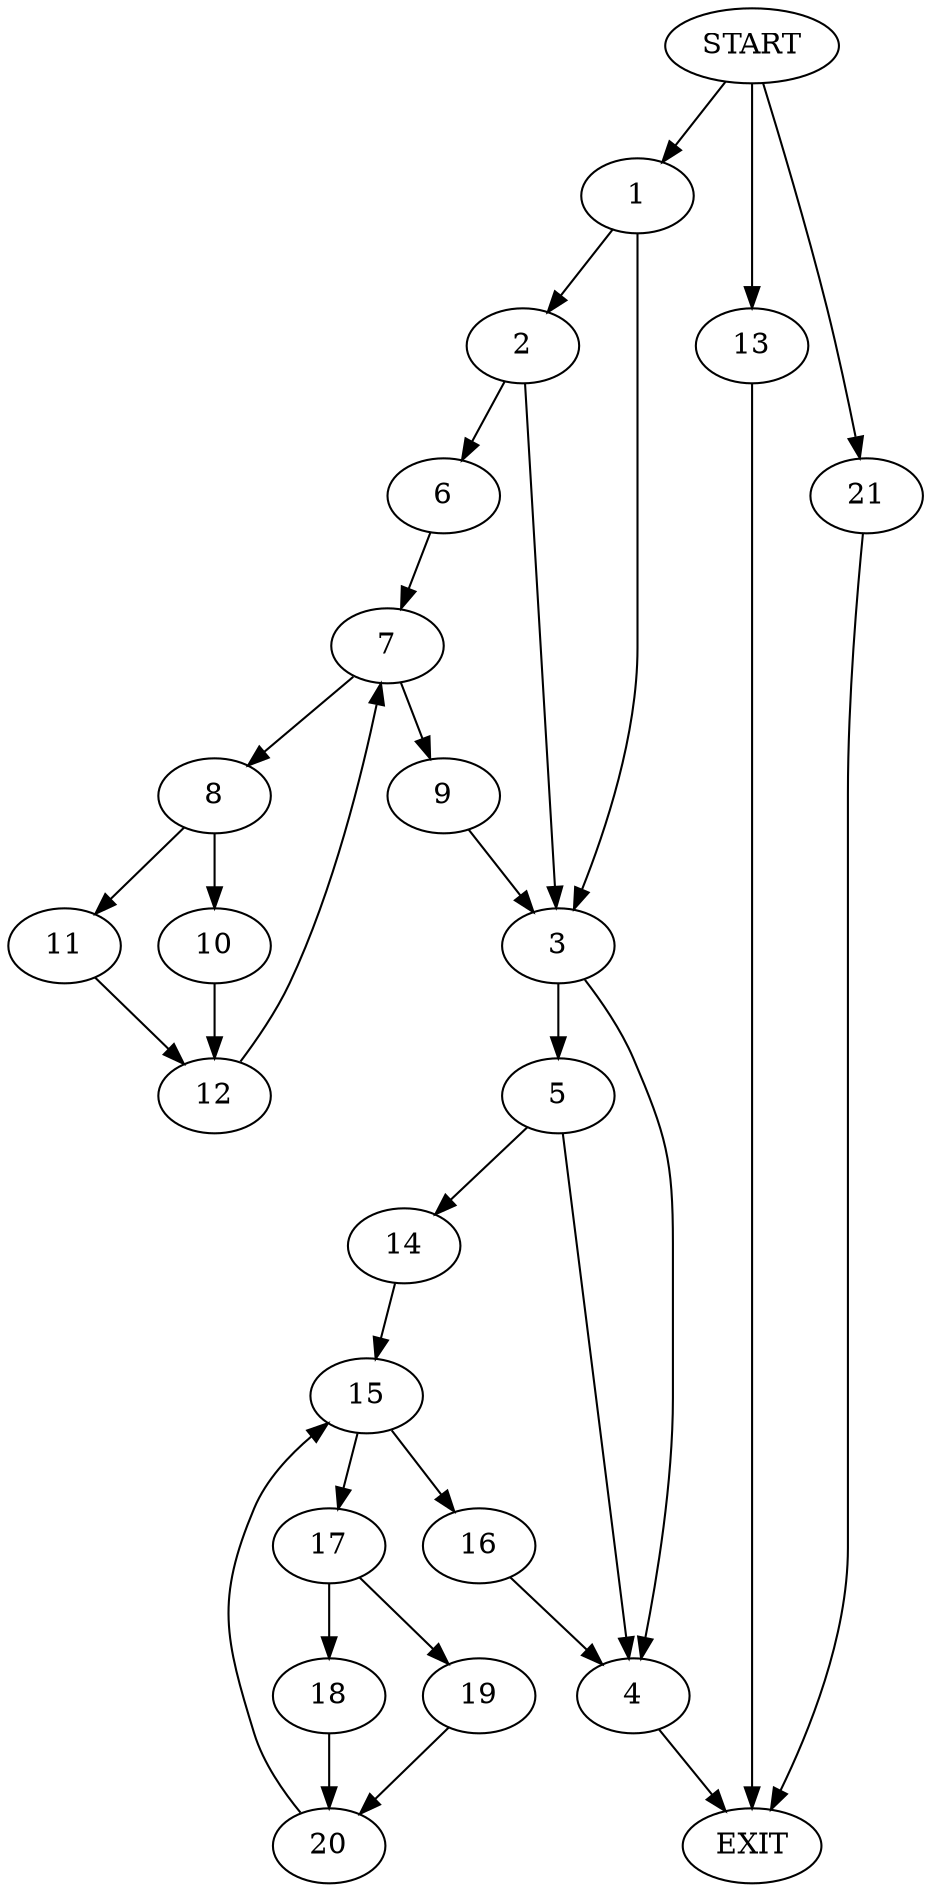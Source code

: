 digraph {
0 [label="START"]
22 [label="EXIT"]
0 -> 1
1 -> 2
1 -> 3
3 -> 4
3 -> 5
2 -> 6
2 -> 3
6 -> 7
7 -> 8
7 -> 9
9 -> 3
8 -> 10
8 -> 11
10 -> 12
11 -> 12
12 -> 7
0 -> 13
13 -> 22
4 -> 22
5 -> 14
5 -> 4
14 -> 15
15 -> 16
15 -> 17
17 -> 18
17 -> 19
16 -> 4
18 -> 20
19 -> 20
20 -> 15
0 -> 21
21 -> 22
}
